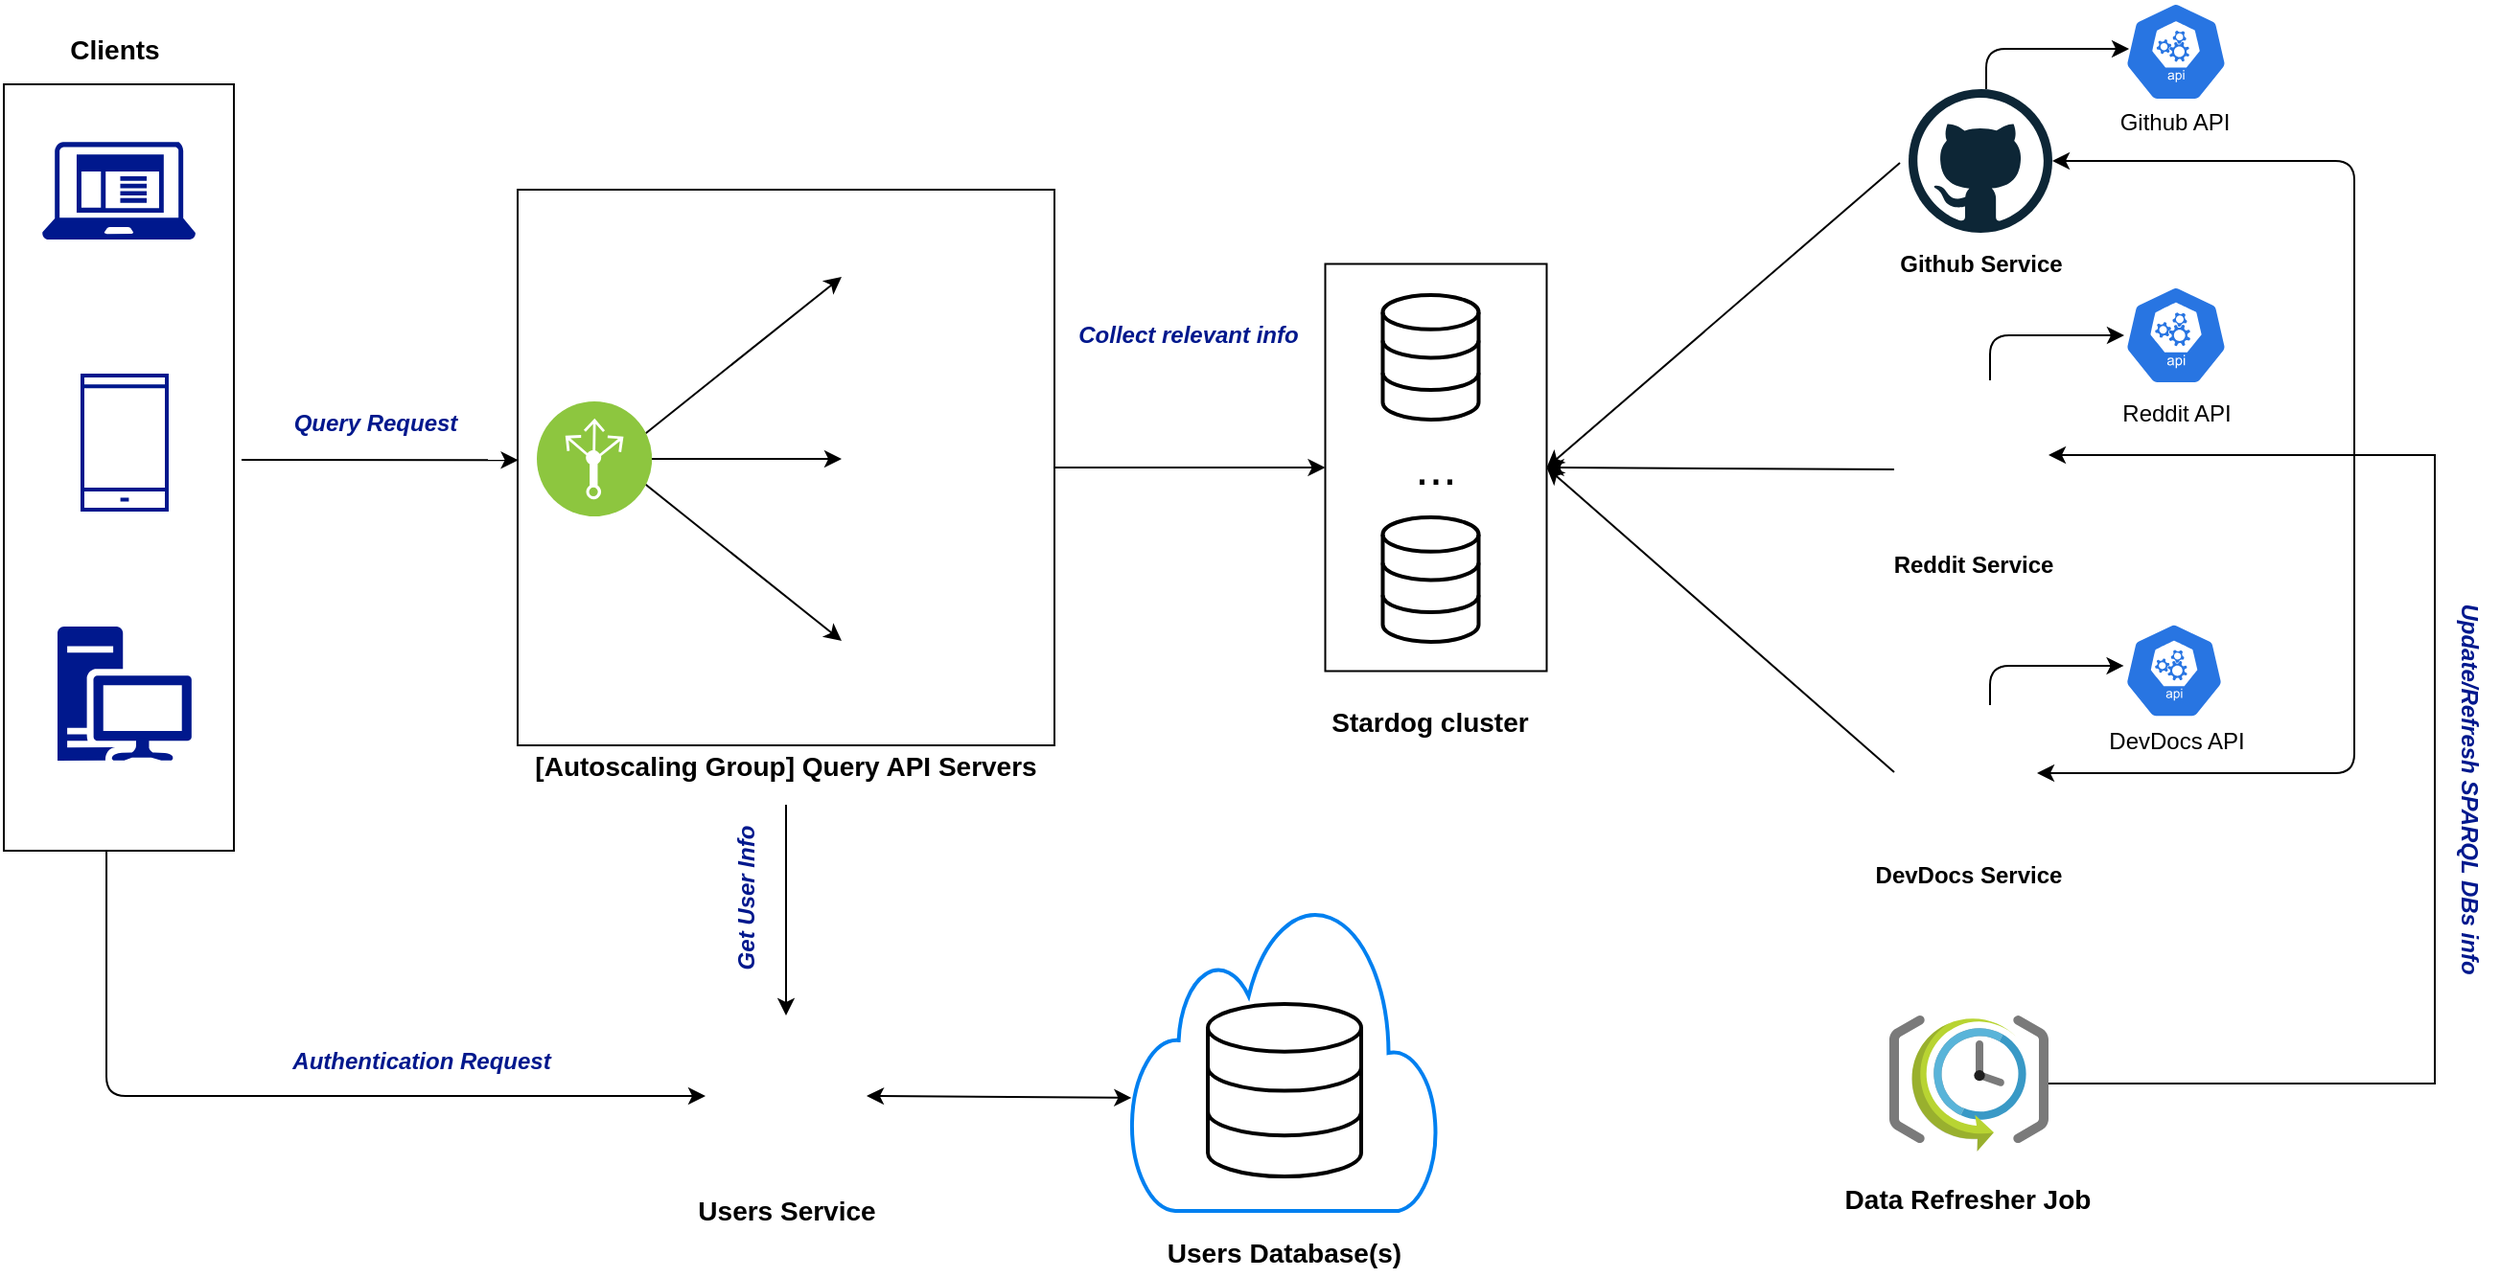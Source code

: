 <mxfile version="12.6.1" type="device"><diagram id="Hhc3F1sw5x-yDzmEvbBE" name="Page-1"><mxGraphModel dx="1731" dy="1297" grid="1" gridSize="10" guides="1" tooltips="1" connect="1" arrows="1" fold="1" page="0" pageScale="1" pageWidth="2336" pageHeight="1654" math="0" shadow="0"><root><mxCell id="0"/><mxCell id="1" parent="0"/><mxCell id="IxnY1iQBo-npnKJVD1Tp-2" value="&lt;font style=&quot;font-size: 26px&quot;&gt;...&lt;/font&gt;" style="rounded=0;whiteSpace=wrap;html=1;align=center;" vertex="1" parent="1"><mxGeometry x="741.25" y="133.75" width="115.5" height="212.5" as="geometry"/></mxCell><mxCell id="b5_pf2DeokByWyUx7Xdj-1" value="" style="aspect=fixed;pointerEvents=1;shadow=0;dashed=0;html=1;strokeColor=none;labelPosition=center;verticalLabelPosition=bottom;verticalAlign=top;align=center;fillColor=#00188D;shape=mxgraph.mscae.enterprise.client_application" parent="1" vertex="1"><mxGeometry x="72" y="70" width="80" height="51" as="geometry"/></mxCell><mxCell id="b5_pf2DeokByWyUx7Xdj-3" value="" style="aspect=fixed;pointerEvents=1;shadow=0;dashed=0;html=1;strokeColor=none;labelPosition=center;verticalLabelPosition=bottom;verticalAlign=top;align=center;fillColor=#00188D;shape=mxgraph.mscae.enterprise.workstation_client" parent="1" vertex="1"><mxGeometry x="80" y="323" width="70" height="70" as="geometry"/></mxCell><mxCell id="b5_pf2DeokByWyUx7Xdj-5" value="" style="html=1;verticalLabelPosition=bottom;align=center;labelBackgroundColor=#ffffff;verticalAlign=top;strokeWidth=2;strokeColor=#00188D;shadow=0;dashed=0;shape=mxgraph.ios7.icons.smartphone;" parent="1" vertex="1"><mxGeometry x="93" y="192" width="44" height="70" as="geometry"/></mxCell><mxCell id="b5_pf2DeokByWyUx7Xdj-6" value="" style="shape=image;html=1;verticalAlign=top;verticalLabelPosition=bottom;labelBackgroundColor=#ffffff;imageAspect=0;aspect=fixed;image=https://cdn2.iconfinder.com/data/icons/business-process-1/512/api-128.png;strokeColor=#00188D;fillColor=#00188D;" parent="1" vertex="1"><mxGeometry x="489" y="93" width="95" height="95" as="geometry"/></mxCell><mxCell id="b5_pf2DeokByWyUx7Xdj-7" value="&lt;font style=&quot;font-size: 14px&quot;&gt;&lt;b&gt;[Autoscaling Group] Query API Servers&lt;/b&gt;&lt;/font&gt;" style="text;html=1;strokeColor=none;fillColor=none;align=center;verticalAlign=middle;whiteSpace=wrap;rounded=0;" parent="1" vertex="1"><mxGeometry x="320" y="376" width="280" height="40" as="geometry"/></mxCell><mxCell id="b5_pf2DeokByWyUx7Xdj-8" value="" style="shape=image;html=1;verticalAlign=top;verticalLabelPosition=bottom;labelBackgroundColor=#ffffff;imageAspect=0;aspect=fixed;image=https://cdn2.iconfinder.com/data/icons/business-process-1/512/api-128.png;strokeColor=#00188D;fillColor=#00188D;" parent="1" vertex="1"><mxGeometry x="489" y="188" width="95" height="95" as="geometry"/></mxCell><mxCell id="b5_pf2DeokByWyUx7Xdj-9" value="" style="shape=image;html=1;verticalAlign=top;verticalLabelPosition=bottom;labelBackgroundColor=#ffffff;imageAspect=0;aspect=fixed;image=https://cdn2.iconfinder.com/data/icons/business-process-1/512/api-128.png;strokeColor=#00188D;fillColor=#00188D;" parent="1" vertex="1"><mxGeometry x="489" y="283" width="95" height="95" as="geometry"/></mxCell><mxCell id="b5_pf2DeokByWyUx7Xdj-11" value="" style="shape=image;html=1;verticalAlign=top;verticalLabelPosition=bottom;labelBackgroundColor=#ffffff;imageAspect=0;aspect=fixed;image=https://cdn1.iconfinder.com/data/icons/science-technology-outline/91/Science__Technology_49-128.png;strokeColor=#00188D;fillColor=none;imageBackground=#ffffff;" parent="1" vertex="1"><mxGeometry x="418" y="526" width="84" height="84" as="geometry"/></mxCell><mxCell id="b5_pf2DeokByWyUx7Xdj-13" value="&lt;font style=&quot;font-size: 14px&quot;&gt;&lt;b&gt;Users Service&lt;/b&gt;&lt;/font&gt;" style="text;html=1;strokeColor=none;fillColor=none;align=center;verticalAlign=middle;whiteSpace=wrap;rounded=0;" parent="1" vertex="1"><mxGeometry x="384.5" y="613" width="151" height="30" as="geometry"/></mxCell><mxCell id="b5_pf2DeokByWyUx7Xdj-14" value="" style="rounded=0;whiteSpace=wrap;html=1;strokeColor=#000000;fillColor=none;" parent="1" vertex="1"><mxGeometry x="52" y="40" width="120" height="400" as="geometry"/></mxCell><mxCell id="b5_pf2DeokByWyUx7Xdj-15" value="" style="endArrow=classic;html=1;entryX=0.001;entryY=0.528;entryDx=0;entryDy=0;entryPerimeter=0;" parent="1" edge="1"><mxGeometry width="50" height="50" relative="1" as="geometry"><mxPoint x="176" y="236" as="sourcePoint"/><mxPoint x="320.28" y="236.12" as="targetPoint"/></mxGeometry></mxCell><mxCell id="b5_pf2DeokByWyUx7Xdj-16" value="" style="endArrow=classic;html=1;entryX=0;entryY=0.5;entryDx=0;entryDy=0;exitX=1;exitY=0.25;exitDx=0;exitDy=0;" parent="1" source="b5_pf2DeokByWyUx7Xdj-59" target="b5_pf2DeokByWyUx7Xdj-6" edge="1"><mxGeometry width="50" height="50" relative="1" as="geometry"><mxPoint x="440" y="225" as="sourcePoint"/><mxPoint x="470.08" y="123.36" as="targetPoint"/></mxGeometry></mxCell><mxCell id="b5_pf2DeokByWyUx7Xdj-17" value="" style="endArrow=classic;html=1;exitX=1;exitY=0.5;exitDx=0;exitDy=0;" parent="1" source="b5_pf2DeokByWyUx7Xdj-59" target="b5_pf2DeokByWyUx7Xdj-8" edge="1"><mxGeometry width="50" height="50" relative="1" as="geometry"><mxPoint x="440" y="235" as="sourcePoint"/><mxPoint x="480" y="112.5" as="targetPoint"/></mxGeometry></mxCell><mxCell id="b5_pf2DeokByWyUx7Xdj-18" value="" style="endArrow=classic;html=1;entryX=0;entryY=0.5;entryDx=0;entryDy=0;exitX=1;exitY=0.75;exitDx=0;exitDy=0;" parent="1" source="b5_pf2DeokByWyUx7Xdj-59" target="b5_pf2DeokByWyUx7Xdj-9" edge="1"><mxGeometry width="50" height="50" relative="1" as="geometry"><mxPoint x="440" y="245" as="sourcePoint"/><mxPoint x="490" y="122.5" as="targetPoint"/></mxGeometry></mxCell><mxCell id="IxnY1iQBo-npnKJVD1Tp-6" style="edgeStyle=orthogonalEdgeStyle;rounded=0;orthogonalLoop=1;jettySize=auto;html=1;exitX=1;exitY=0.5;exitDx=0;exitDy=0;startArrow=none;startFill=0;endArrow=classic;endFill=1;" edge="1" parent="1" source="b5_pf2DeokByWyUx7Xdj-19" target="IxnY1iQBo-npnKJVD1Tp-2"><mxGeometry relative="1" as="geometry"/></mxCell><mxCell id="b5_pf2DeokByWyUx7Xdj-19" value="" style="rounded=0;whiteSpace=wrap;html=1;strokeColor=#000000;fillColor=none;" parent="1" vertex="1"><mxGeometry x="320" y="95" width="280" height="290" as="geometry"/></mxCell><mxCell id="b5_pf2DeokByWyUx7Xdj-20" value="" style="html=1;verticalLabelPosition=bottom;align=center;labelBackgroundColor=#ffffff;verticalAlign=top;strokeWidth=2;strokeColor=#000000;shadow=0;dashed=0;shape=mxgraph.ios7.icons.data;fillColor=none;" parent="1" vertex="1"><mxGeometry x="680" y="520" width="80" height="90" as="geometry"/></mxCell><mxCell id="b5_pf2DeokByWyUx7Xdj-21" value="&lt;font style=&quot;font-size: 14px&quot;&gt;&lt;b&gt;Users Database(s)&lt;/b&gt;&lt;/font&gt;" style="text;html=1;strokeColor=none;fillColor=none;align=center;verticalAlign=middle;whiteSpace=wrap;rounded=0;" parent="1" vertex="1"><mxGeometry x="650" y="637" width="140" height="25" as="geometry"/></mxCell><mxCell id="b5_pf2DeokByWyUx7Xdj-22" value="" style="endArrow=classic;startArrow=classic;html=1;exitX=1;exitY=0.5;exitDx=0;exitDy=0;entryX=0.001;entryY=0.631;entryDx=0;entryDy=0;entryPerimeter=0;" parent="1" source="b5_pf2DeokByWyUx7Xdj-11" target="b5_pf2DeokByWyUx7Xdj-23" edge="1"><mxGeometry width="50" height="50" relative="1" as="geometry"><mxPoint x="110" y="713" as="sourcePoint"/><mxPoint x="640.96" y="564.08" as="targetPoint"/></mxGeometry></mxCell><mxCell id="b5_pf2DeokByWyUx7Xdj-23" value="" style="html=1;verticalLabelPosition=bottom;align=center;labelBackgroundColor=#ffffff;verticalAlign=top;strokeWidth=2;strokeColor=#0080F0;shadow=0;dashed=0;shape=mxgraph.ios7.icons.cloud;fillColor=none;" parent="1" vertex="1"><mxGeometry x="640" y="468" width="160" height="160" as="geometry"/></mxCell><mxCell id="b5_pf2DeokByWyUx7Xdj-26" value="&lt;b&gt;&lt;i&gt;&lt;font color=&quot;#00188d&quot;&gt;Authentication Request&lt;/font&gt;&lt;/i&gt;&lt;/b&gt;" style="text;html=1;strokeColor=none;fillColor=none;align=center;verticalAlign=middle;whiteSpace=wrap;rounded=0;" parent="1" vertex="1"><mxGeometry x="200" y="535" width="140" height="30" as="geometry"/></mxCell><mxCell id="b5_pf2DeokByWyUx7Xdj-31" value="" style="endArrow=none;startArrow=classic;html=1;exitX=1;exitY=0.5;exitDx=0;exitDy=0;endFill=0;" parent="1" edge="1" source="IxnY1iQBo-npnKJVD1Tp-2"><mxGeometry width="50" height="50" relative="1" as="geometry"><mxPoint x="956" y="80.306" as="sourcePoint"/><mxPoint x="1041" y="81" as="targetPoint"/></mxGeometry></mxCell><mxCell id="b5_pf2DeokByWyUx7Xdj-34" value="" style="html=1;verticalLabelPosition=bottom;align=center;labelBackgroundColor=#ffffff;verticalAlign=top;strokeWidth=2;strokeColor=#000000;shadow=0;dashed=0;shape=mxgraph.ios7.icons.data;fillColor=none;" parent="1" vertex="1"><mxGeometry x="771.25" y="150" width="50" height="65" as="geometry"/></mxCell><mxCell id="b5_pf2DeokByWyUx7Xdj-36" value="" style="endArrow=none;startArrow=classic;html=1;exitX=1;exitY=0.5;exitDx=0;exitDy=0;endFill=0;" parent="1" edge="1" source="IxnY1iQBo-npnKJVD1Tp-2"><mxGeometry width="50" height="50" relative="1" as="geometry"><mxPoint x="953" y="240.306" as="sourcePoint"/><mxPoint x="1038" y="241" as="targetPoint"/></mxGeometry></mxCell><mxCell id="b5_pf2DeokByWyUx7Xdj-38" value="" style="html=1;verticalLabelPosition=bottom;align=center;labelBackgroundColor=#ffffff;verticalAlign=top;strokeWidth=2;strokeColor=#000000;shadow=0;dashed=0;shape=mxgraph.ios7.icons.data;fillColor=none;" parent="1" vertex="1"><mxGeometry x="771.25" y="266" width="50" height="65" as="geometry"/></mxCell><mxCell id="b5_pf2DeokByWyUx7Xdj-40" value="" style="endArrow=none;startArrow=classic;html=1;exitX=1;exitY=0.5;exitDx=0;exitDy=0;endFill=0;" parent="1" edge="1" source="IxnY1iQBo-npnKJVD1Tp-2"><mxGeometry width="50" height="50" relative="1" as="geometry"><mxPoint x="953" y="398.306" as="sourcePoint"/><mxPoint x="1038" y="399" as="targetPoint"/></mxGeometry></mxCell><mxCell id="b5_pf2DeokByWyUx7Xdj-47" value="" style="endArrow=classic;html=1;entryX=0.5;entryY=0;entryDx=0;entryDy=0;exitX=0.5;exitY=1;exitDx=0;exitDy=0;" parent="1" source="b5_pf2DeokByWyUx7Xdj-7" target="b5_pf2DeokByWyUx7Xdj-11" edge="1"><mxGeometry width="50" height="50" relative="1" as="geometry"><mxPoint x="110" y="680" as="sourcePoint"/><mxPoint x="160" y="630" as="targetPoint"/></mxGeometry></mxCell><mxCell id="b5_pf2DeokByWyUx7Xdj-48" value="&lt;b&gt;&lt;i&gt;&lt;font color=&quot;#00188d&quot;&gt;Get User Info&lt;/font&gt;&lt;/i&gt;&lt;/b&gt;" style="text;html=1;strokeColor=none;fillColor=none;align=center;verticalAlign=middle;whiteSpace=wrap;rounded=0;rotation=-90;" parent="1" vertex="1"><mxGeometry x="384.5" y="450" width="110" height="30" as="geometry"/></mxCell><mxCell id="b5_pf2DeokByWyUx7Xdj-49" value="" style="endArrow=classic;html=1;exitX=0.446;exitY=1.001;exitDx=0;exitDy=0;exitPerimeter=0;edgeStyle=orthogonalEdgeStyle;entryX=0;entryY=0.5;entryDx=0;entryDy=0;endFill=1;" parent="1" source="b5_pf2DeokByWyUx7Xdj-14" target="b5_pf2DeokByWyUx7Xdj-11" edge="1"><mxGeometry width="50" height="50" relative="1" as="geometry"><mxPoint x="110" y="720" as="sourcePoint"/><mxPoint x="160" y="670" as="targetPoint"/></mxGeometry></mxCell><mxCell id="b5_pf2DeokByWyUx7Xdj-50" value="&lt;b&gt;&lt;i&gt;&lt;font color=&quot;#00188d&quot;&gt;Collect relevant info&lt;/font&gt;&lt;/i&gt;&lt;/b&gt;" style="text;html=1;strokeColor=none;fillColor=none;align=center;verticalAlign=middle;whiteSpace=wrap;rounded=0;" parent="1" vertex="1"><mxGeometry x="590" y="156" width="160" height="30" as="geometry"/></mxCell><mxCell id="b5_pf2DeokByWyUx7Xdj-51" value="&lt;b&gt;&lt;i&gt;&lt;font color=&quot;#00188d&quot;&gt;Query Request&lt;/font&gt;&lt;/i&gt;&lt;/b&gt;" style="text;html=1;strokeColor=none;fillColor=none;align=center;verticalAlign=middle;whiteSpace=wrap;rounded=0;" parent="1" vertex="1"><mxGeometry x="190" y="202" width="112" height="30" as="geometry"/></mxCell><mxCell id="b5_pf2DeokByWyUx7Xdj-59" value="" style="aspect=fixed;perimeter=ellipsePerimeter;html=1;align=center;shadow=0;dashed=0;fontColor=#4277BB;labelBackgroundColor=#ffffff;fontSize=12;spacingTop=3;image;image=img/lib/ibm/infrastructure/load_balancing_routing.svg;strokeColor=#000000;fillColor=#000000;" parent="1" vertex="1"><mxGeometry x="330" y="205.5" width="60" height="60" as="geometry"/></mxCell><mxCell id="b5_pf2DeokByWyUx7Xdj-65" value="" style="endArrow=classic;html=1;edgeStyle=elbowEdgeStyle;entryX=-0.004;entryY=0.451;entryDx=0;entryDy=0;entryPerimeter=0;" parent="1" target="b5_pf2DeokByWyUx7Xdj-66" edge="1"><mxGeometry width="50" height="50" relative="1" as="geometry"><mxPoint x="1088" y="364" as="sourcePoint"/><mxPoint x="1008" y="340" as="targetPoint"/><Array as="points"><mxPoint x="1088" y="350"/><mxPoint x="1057" y="333"/></Array></mxGeometry></mxCell><mxCell id="b5_pf2DeokByWyUx7Xdj-66" value="" style="html=1;dashed=0;whitespace=wrap;fillColor=#2875E2;strokeColor=#ffffff;points=[[0.005,0.63,0],[0.1,0.2,0],[0.9,0.2,0],[0.5,0,0],[0.995,0.63,0],[0.72,0.99,0],[0.5,1,0],[0.28,0.99,0]];shape=mxgraph.kubernetes.icon;prIcon=api" parent="1" vertex="1"><mxGeometry x="1158" y="320" width="52" height="52" as="geometry"/></mxCell><mxCell id="b5_pf2DeokByWyUx7Xdj-69" value="" style="html=1;dashed=0;whitespace=wrap;fillColor=#2875E2;strokeColor=#ffffff;points=[[0.005,0.63,0],[0.1,0.2,0],[0.9,0.2,0],[0.5,0,0],[0.995,0.63,0],[0.72,0.99,0],[0.5,1,0],[0.28,0.99,0]];shape=mxgraph.kubernetes.icon;prIcon=api" parent="1" vertex="1"><mxGeometry x="1158" y="142.5" width="54" height="57" as="geometry"/></mxCell><mxCell id="b5_pf2DeokByWyUx7Xdj-70" value="" style="html=1;dashed=0;whitespace=wrap;fillColor=#2875E2;strokeColor=#ffffff;points=[[0.005,0.63,0],[0.1,0.2,0],[0.9,0.2,0],[0.5,0,0],[0.995,0.63,0],[0.72,0.99,0],[0.5,1,0],[0.28,0.99,0]];shape=mxgraph.kubernetes.icon;prIcon=api" parent="1" vertex="1"><mxGeometry x="1158" y="-3.5" width="54" height="53" as="geometry"/></mxCell><mxCell id="b5_pf2DeokByWyUx7Xdj-71" value="" style="endArrow=classic;html=1;edgeStyle=elbowEdgeStyle;" parent="1" source="wj_hcq3Own5Za-sVdPTk-3" target="b5_pf2DeokByWyUx7Xdj-69" edge="1"><mxGeometry width="50" height="50" relative="1" as="geometry"><mxPoint x="952.5" y="218.5" as="sourcePoint"/><mxPoint x="997" y="183" as="targetPoint"/><Array as="points"><mxPoint x="1088" y="171"/></Array></mxGeometry></mxCell><mxCell id="b5_pf2DeokByWyUx7Xdj-72" value="" style="endArrow=classic;html=1;edgeStyle=elbowEdgeStyle;entryX=0.047;entryY=0.472;entryDx=0;entryDy=0;entryPerimeter=0;" parent="1" source="wj_hcq3Own5Za-sVdPTk-1" target="b5_pf2DeokByWyUx7Xdj-70" edge="1"><mxGeometry width="50" height="50" relative="1" as="geometry"><mxPoint x="952.5" y="64.5" as="sourcePoint"/><mxPoint x="996.5" y="28.5" as="targetPoint"/><Array as="points"><mxPoint x="1086" y="20"/></Array></mxGeometry></mxCell><mxCell id="IxnY1iQBo-npnKJVD1Tp-11" style="edgeStyle=orthogonalEdgeStyle;rounded=0;orthogonalLoop=1;jettySize=auto;html=1;entryX=1;entryY=0.5;entryDx=0;entryDy=0;startArrow=none;startFill=0;endArrow=classic;endFill=1;" edge="1" parent="1" source="b5_pf2DeokByWyUx7Xdj-78" target="wj_hcq3Own5Za-sVdPTk-3"><mxGeometry relative="1" as="geometry"><Array as="points"><mxPoint x="1320" y="562"/><mxPoint x="1320" y="234"/></Array></mxGeometry></mxCell><mxCell id="b5_pf2DeokByWyUx7Xdj-78" value="" style="aspect=fixed;html=1;points=[];align=center;image;fontSize=12;image=img/lib/mscae/SchedulerJobCollection.svg;" parent="1" vertex="1"><mxGeometry x="1035.5" y="526" width="83" height="71" as="geometry"/></mxCell><mxCell id="b5_pf2DeokByWyUx7Xdj-79" value="&lt;font style=&quot;font-size: 14px&quot;&gt;&lt;b&gt;Data Refresher Job&lt;/b&gt;&lt;/font&gt;" style="text;html=1;strokeColor=none;fillColor=none;align=center;verticalAlign=middle;whiteSpace=wrap;rounded=0;" parent="1" vertex="1"><mxGeometry x="1010.5" y="607" width="131" height="30" as="geometry"/></mxCell><mxCell id="b5_pf2DeokByWyUx7Xdj-80" value="&lt;b&gt;&lt;i&gt;&lt;font color=&quot;#00188d&quot;&gt;Update/Refresh SPARQL DBs info&lt;/font&gt;&lt;/i&gt;&lt;/b&gt;" style="text;html=1;strokeColor=none;fillColor=none;align=center;verticalAlign=middle;whiteSpace=wrap;rounded=0;rotation=90;" parent="1" vertex="1"><mxGeometry x="1238" y="393" width="200" height="30" as="geometry"/></mxCell><mxCell id="wj_hcq3Own5Za-sVdPTk-1" value="" style="dashed=0;outlineConnect=0;html=1;align=center;labelPosition=center;verticalLabelPosition=bottom;verticalAlign=top;shape=mxgraph.weblogos.github;strokeColor=#000000;fillColor=none;" parent="1" vertex="1"><mxGeometry x="1045.5" y="42.5" width="75" height="75" as="geometry"/></mxCell><mxCell id="wj_hcq3Own5Za-sVdPTk-2" value="&lt;b&gt;Github Service&lt;/b&gt;" style="text;html=1;strokeColor=none;fillColor=none;align=center;verticalAlign=middle;whiteSpace=wrap;rounded=0;" parent="1" vertex="1"><mxGeometry x="1038.5" y="121" width="89" height="25" as="geometry"/></mxCell><mxCell id="wj_hcq3Own5Za-sVdPTk-3" value="" style="shape=image;html=1;verticalAlign=top;verticalLabelPosition=bottom;labelBackgroundColor=#ffffff;imageAspect=0;aspect=fixed;image=https://cdn4.iconfinder.com/data/icons/ionicons/512/icon-social-reddit-128.png;strokeColor=#000000;fillColor=none;" parent="1" vertex="1"><mxGeometry x="1040.5" y="194.5" width="78" height="78" as="geometry"/></mxCell><mxCell id="wj_hcq3Own5Za-sVdPTk-8" value="" style="shape=image;html=1;verticalAlign=top;verticalLabelPosition=bottom;labelBackgroundColor=#ffffff;imageAspect=0;aspect=fixed;image=https://cdn1.iconfinder.com/data/icons/material-core/20/language-128.png;strokeColor=#000000;fillColor=none;" parent="1" vertex="1"><mxGeometry x="1041.5" y="364" width="71" height="71" as="geometry"/></mxCell><mxCell id="wj_hcq3Own5Za-sVdPTk-9" value="&lt;b&gt;Reddit Service&lt;/b&gt;" style="text;html=1;strokeColor=none;fillColor=none;align=center;verticalAlign=middle;whiteSpace=wrap;rounded=0;" parent="1" vertex="1"><mxGeometry x="1034" y="278" width="91" height="25" as="geometry"/></mxCell><mxCell id="wj_hcq3Own5Za-sVdPTk-10" value="&lt;b&gt;DevDocs Service&lt;/b&gt;" style="text;html=1;strokeColor=none;fillColor=none;align=center;verticalAlign=middle;whiteSpace=wrap;rounded=0;" parent="1" vertex="1"><mxGeometry x="1024.25" y="440" width="105.5" height="25" as="geometry"/></mxCell><mxCell id="wj_hcq3Own5Za-sVdPTk-14" value="" style="endArrow=classic;html=1;edgeStyle=orthogonalEdgeStyle;" parent="1" target="wj_hcq3Own5Za-sVdPTk-1" edge="1"><mxGeometry width="50" height="50" relative="1" as="geometry"><mxPoint x="1278" y="240" as="sourcePoint"/><mxPoint x="1278" y="80" as="targetPoint"/><Array as="points"><mxPoint x="1278" y="80"/></Array></mxGeometry></mxCell><mxCell id="wj_hcq3Own5Za-sVdPTk-16" value="" style="endArrow=classic;html=1;entryX=1;entryY=0.5;entryDx=0;entryDy=0;edgeStyle=orthogonalEdgeStyle;" parent="1" target="wj_hcq3Own5Za-sVdPTk-8" edge="1"><mxGeometry width="50" height="50" relative="1" as="geometry"><mxPoint x="1278" y="240" as="sourcePoint"/><mxPoint x="268" y="680" as="targetPoint"/><Array as="points"><mxPoint x="1278" y="400"/></Array></mxGeometry></mxCell><mxCell id="wj_hcq3Own5Za-sVdPTk-17" value="&lt;font style=&quot;font-size: 14px&quot;&gt;&lt;b&gt;Clients&lt;/b&gt;&lt;/font&gt;" style="text;html=1;strokeColor=none;fillColor=none;align=center;verticalAlign=middle;whiteSpace=wrap;rounded=0;" parent="1" vertex="1"><mxGeometry x="50" y="3" width="120" height="37" as="geometry"/></mxCell><mxCell id="IxnY1iQBo-npnKJVD1Tp-4" value="&lt;font style=&quot;font-size: 14px&quot;&gt;&lt;b&gt;Stardog cluster&lt;/b&gt;&lt;/font&gt;" style="text;html=1;strokeColor=none;fillColor=none;align=center;verticalAlign=middle;whiteSpace=wrap;rounded=0;" vertex="1" parent="1"><mxGeometry x="741.25" y="353" width="110" height="40" as="geometry"/></mxCell><mxCell id="IxnY1iQBo-npnKJVD1Tp-8" value="Github API" style="text;html=1;align=center;verticalAlign=middle;resizable=0;points=[];autosize=1;" vertex="1" parent="1"><mxGeometry x="1149" y="49.5" width="70" height="20" as="geometry"/></mxCell><mxCell id="IxnY1iQBo-npnKJVD1Tp-9" value="Reddit API" style="text;html=1;align=center;verticalAlign=middle;resizable=0;points=[];autosize=1;" vertex="1" parent="1"><mxGeometry x="1150" y="202" width="70" height="20" as="geometry"/></mxCell><mxCell id="IxnY1iQBo-npnKJVD1Tp-10" value="DevDocs API" style="text;html=1;align=center;verticalAlign=middle;resizable=0;points=[];autosize=1;" vertex="1" parent="1"><mxGeometry x="1140" y="373" width="90" height="20" as="geometry"/></mxCell></root></mxGraphModel></diagram></mxfile>
